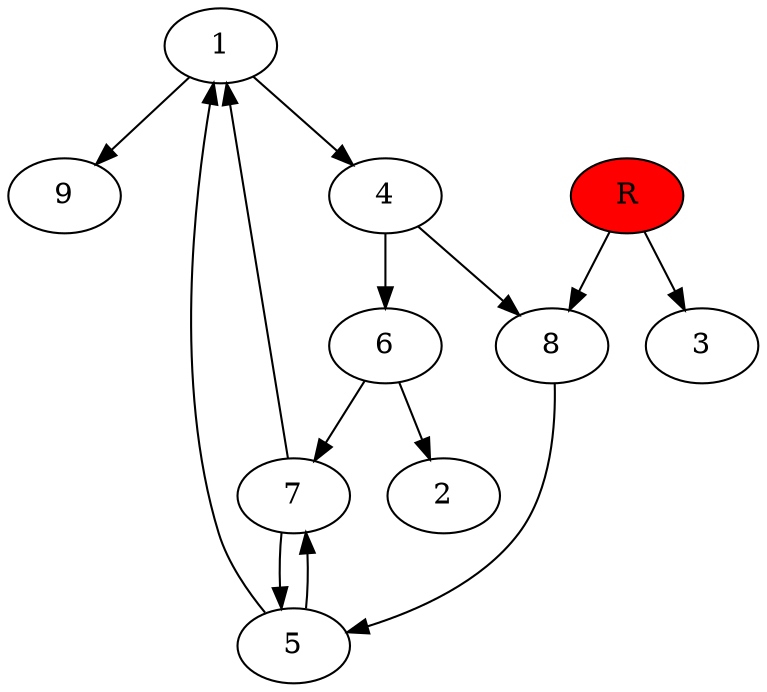 digraph prb65984 {
	1
	2
	3
	4
	5
	6
	7
	8
	R [fillcolor="#ff0000" style=filled]
	1 -> 4
	1 -> 9
	4 -> 6
	4 -> 8
	5 -> 1
	5 -> 7
	6 -> 2
	6 -> 7
	7 -> 1
	7 -> 5
	8 -> 5
	R -> 3
	R -> 8
}
